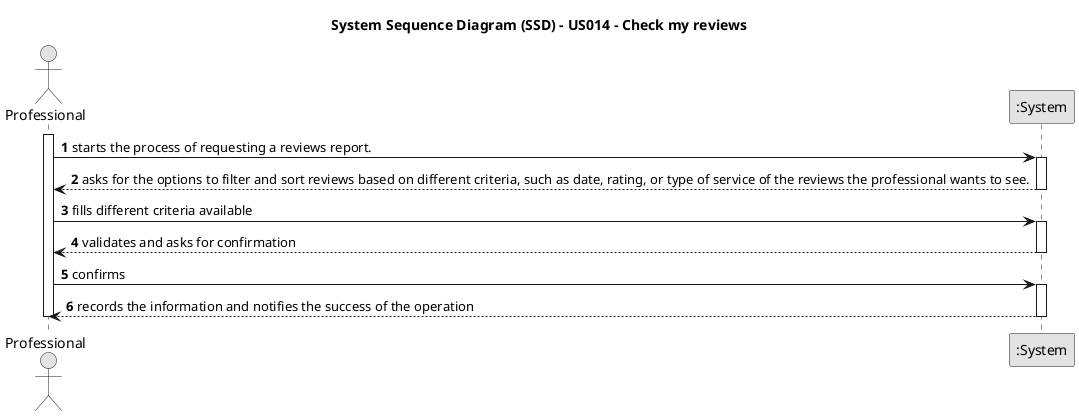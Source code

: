 @startuml
skinparam monochrome true
skinparam packageStyle rectangle
skinparam shadowing false

title System Sequence Diagram (SSD) - US014 - Check my reviews

autonumber

actor Professional
participant ":System" as System

activate Professional
    Professional -> System : starts the process of requesting a reviews report.
    activate System
        System --> Professional : asks for the options to filter and sort reviews based on different criteria, such as date, rating, or type of service of the reviews the professional wants to see.
    deactivate System
    Professional -> System : fills different criteria available
    activate System
        System --> Professional : validates and asks for confirmation
    deactivate System
    Professional -> System : confirms
    activate System
        System --> Professional : records the information and notifies the success of the operation
    deactivate System
deactivate Professional

@enduml
